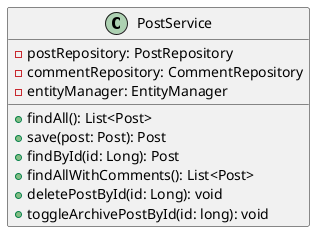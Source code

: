 @startuml
class PostService [[java:edu.sru.cpsc.webshopping.service.PostService]] {
	-postRepository: PostRepository
	-commentRepository: CommentRepository
	-entityManager: EntityManager
	+findAll(): List<Post>
	+save(post: Post): Post
	+findById(id: Long): Post
	+findAllWithComments(): List<Post>
	+deletePostById(id: Long): void
	+toggleArchivePostById(id: long): void
}
@enduml